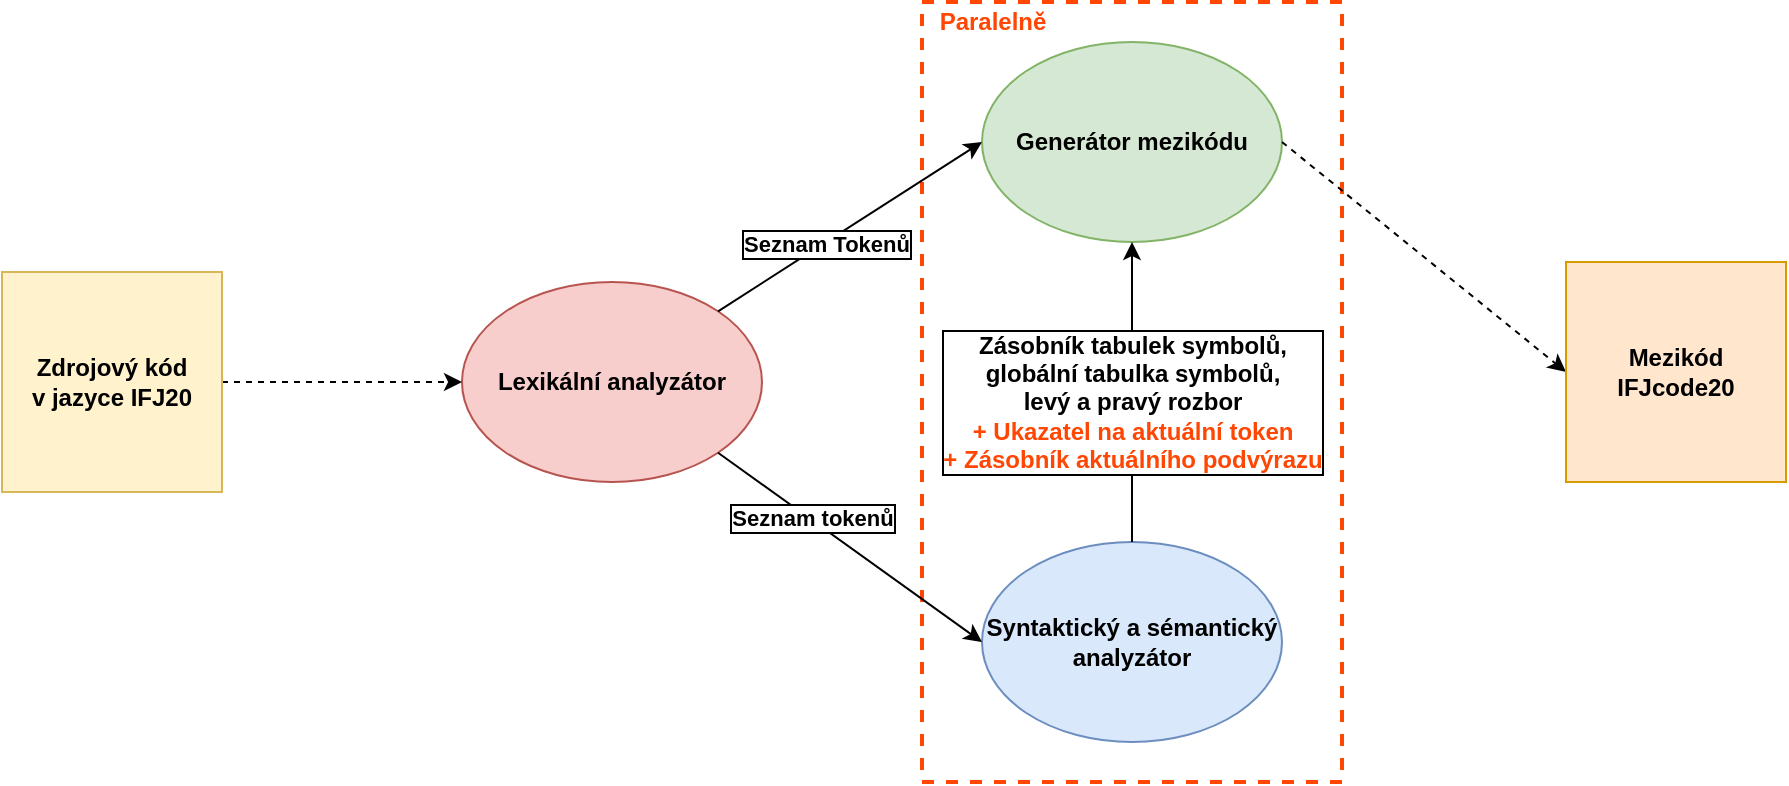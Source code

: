 
<mxfile version="13.9.9" type="device"><diagram name="Page-1" id="42789a77-a242-8287-6e28-9cd8cfd52e62"><mxGraphModel dx="907" dy="733" grid="1" gridSize="10" guides="1" tooltips="1" connect="1" arrows="1" fold="1" page="1" pageScale="1" pageWidth="1100" pageHeight="850" background="#ffffff" math="0" shadow="0"><root><mxCell id="0"/><mxCell id="1" parent="0"/><mxCell id="Zi-eaPmtJfhoFVerBt1e-1" value="" style="rounded=0;whiteSpace=wrap;html=1;fillColor=none;dashed=1;strokeColor=#FF4603;strokeWidth=2;" vertex="1" parent="1"><mxGeometry x="550" y="120" width="210" height="390" as="geometry"/></mxCell><mxCell id="mHzleoMN-szD74C60L6P-2" value="&lt;b&gt;Lexikální analyzátor&lt;/b&gt;" style="ellipse;whiteSpace=wrap;html=1;fillColor=#f8cecc;strokeColor=#b85450;labelBackgroundColor=none;labelBorderColor=none;spacing=2;strokeWidth=1;" parent="1" vertex="1"><mxGeometry x="320" y="260" width="150" height="100" as="geometry"/></mxCell><mxCell id="mHzleoMN-szD74C60L6P-3" value="&lt;b&gt;Syntaktický a sémantický&lt;br&gt;analyzátor&lt;br&gt;&lt;/b&gt;" style="ellipse;whiteSpace=wrap;html=1;fillColor=#dae8fc;strokeColor=#6c8ebf;" parent="1" vertex="1"><mxGeometry x="580" y="390" width="150" height="100" as="geometry"/></mxCell><mxCell id="mHzleoMN-szD74C60L6P-4" value="&lt;b&gt;Generátor mezikódu&lt;br&gt;&lt;/b&gt;" style="ellipse;whiteSpace=wrap;html=1;fillColor=#d5e8d4;strokeColor=#82b366;" parent="1" vertex="1"><mxGeometry x="580" y="140" width="150" height="100" as="geometry"/></mxCell><mxCell id="mHzleoMN-szD74C60L6P-6" value="" style="endArrow=classic;html=1;exitX=1;exitY=0.5;exitDx=0;exitDy=0;entryX=0;entryY=0.5;entryDx=0;entryDy=0;shadow=0;sketch=0;fillColor=#f5f5f5;dashed=1;" parent="1" source="mHzleoMN-szD74C60L6P-12" target="mHzleoMN-szD74C60L6P-2" edge="1"><mxGeometry width="50" height="50" relative="1" as="geometry"><mxPoint x="210" y="310" as="sourcePoint"/><mxPoint x="600" y="360" as="targetPoint"/></mxGeometry></mxCell><mxCell id="mHzleoMN-szD74C60L6P-7" value="" style="endArrow=classic;html=1;exitX=1;exitY=0;exitDx=0;exitDy=0;entryX=0;entryY=0.5;entryDx=0;entryDy=0;" parent="1" source="mHzleoMN-szD74C60L6P-2" target="mHzleoMN-szD74C60L6P-4" edge="1"><mxGeometry width="50" height="50" relative="1" as="geometry"><mxPoint x="550" y="410" as="sourcePoint"/><mxPoint x="600" y="360" as="targetPoint"/></mxGeometry></mxCell><mxCell id="mHzleoMN-szD74C60L6P-19" value="&lt;b&gt;Seznam Tokenů&lt;/b&gt;" style="edgeLabel;html=1;align=center;verticalAlign=middle;resizable=0;points=[];labelBorderColor=#000000;" parent="mHzleoMN-szD74C60L6P-7" vertex="1" connectable="0"><mxGeometry x="-0.236" y="2" relative="1" as="geometry"><mxPoint x="4" as="offset"/></mxGeometry></mxCell><mxCell id="mHzleoMN-szD74C60L6P-8" value="" style="endArrow=classic;html=1;exitX=1;exitY=1;exitDx=0;exitDy=0;entryX=0;entryY=0.5;entryDx=0;entryDy=0;" parent="1" source="mHzleoMN-szD74C60L6P-2" target="mHzleoMN-szD74C60L6P-3" edge="1"><mxGeometry width="50" height="50" relative="1" as="geometry"><mxPoint x="380.003" y="524.645" as="sourcePoint"/><mxPoint x="511.97" y="440" as="targetPoint"/></mxGeometry></mxCell><mxCell id="mHzleoMN-szD74C60L6P-20" value="&lt;b&gt;Seznam tokenů&lt;/b&gt;" style="edgeLabel;html=1;align=center;verticalAlign=middle;resizable=0;points=[];labelBorderColor=#000000;" parent="mHzleoMN-szD74C60L6P-8" vertex="1" connectable="0"><mxGeometry x="-0.598" y="-1" relative="1" as="geometry"><mxPoint x="21" y="13" as="offset"/></mxGeometry></mxCell><mxCell id="mHzleoMN-szD74C60L6P-9" value="" style="endArrow=classic;html=1;entryX=0;entryY=0.5;entryDx=0;entryDy=0;dashed=1;exitX=1;exitY=0.5;exitDx=0;exitDy=0;" parent="1" source="mHzleoMN-szD74C60L6P-4" target="mHzleoMN-szD74C60L6P-13" edge="1"><mxGeometry width="50" height="50" relative="1" as="geometry"><mxPoint x="458.033" y="284.645" as="sourcePoint"/><mxPoint x="851.967" y="284.645" as="targetPoint"/></mxGeometry></mxCell><mxCell id="mHzleoMN-szD74C60L6P-10" value="" style="endArrow=classic;html=1;exitX=0.5;exitY=0;exitDx=0;exitDy=0;entryX=0.5;entryY=1;entryDx=0;entryDy=0;" parent="1" source="mHzleoMN-szD74C60L6P-3" target="mHzleoMN-szD74C60L6P-4" edge="1"><mxGeometry width="50" height="50" relative="1" as="geometry"><mxPoint x="468.033" y="294.645" as="sourcePoint"/><mxPoint x="600" y="210" as="targetPoint"/></mxGeometry></mxCell><mxCell id="mHzleoMN-szD74C60L6P-18" value="&lt;span style=&quot;font-size: 12px ; font-weight: 700&quot;&gt;Zásobník tabulek symbolů,&lt;/span&gt;&lt;br style=&quot;font-size: 12px ; font-weight: 700&quot;&gt;&lt;span style=&quot;font-size: 12px ; font-weight: 700&quot;&gt;globální tabulka symbolů,&lt;/span&gt;&lt;br style=&quot;font-size: 12px ; font-weight: 700&quot;&gt;&lt;span style=&quot;font-size: 12px ; font-weight: 700&quot;&gt;levý a pravý rozbor&lt;br&gt;&lt;font color=&quot;#ff4603&quot;&gt;+ Ukazatel na aktuální token&lt;br&gt;+ Zásobník aktuálního podvýrazu&lt;/font&gt;&lt;br&gt;&lt;/span&gt;" style="edgeLabel;html=1;align=center;verticalAlign=middle;resizable=0;points=[];labelBackgroundColor=#ffffff;labelBorderColor=#000000;" parent="mHzleoMN-szD74C60L6P-10" vertex="1" connectable="0"><mxGeometry x="0.69" y="-1" relative="1" as="geometry"><mxPoint x="-1" y="56.67" as="offset"/></mxGeometry></mxCell><mxCell id="mHzleoMN-szD74C60L6P-12" value="Zdrojový kód&lt;br&gt;v jazyce IFJ20" style="whiteSpace=wrap;html=1;aspect=fixed;shadow=0;strokeColor=#d6b656;fontStyle=1;labelBackgroundColor=none;glass=0;fillColor=#fff2cc;" parent="1" vertex="1"><mxGeometry x="90" y="255" width="110" height="110" as="geometry"/></mxCell><mxCell id="mHzleoMN-szD74C60L6P-13" value="Mezikód&lt;br&gt;IFJcode20" style="whiteSpace=wrap;html=1;aspect=fixed;shadow=0;strokeColor=#d79b00;fontStyle=1;labelBackgroundColor=none;glass=0;fillColor=#ffe6cc;" parent="1" vertex="1"><mxGeometry x="872" y="250" width="110" height="110" as="geometry"/></mxCell><mxCell id="Zi-eaPmtJfhoFVerBt1e-2" value="&lt;font color=&quot;#ff4603&quot;&gt;&lt;b&gt;Paralelně&lt;/b&gt;&lt;/font&gt;" style="text;html=1;align=center;verticalAlign=middle;resizable=0;points=[];autosize=1;" vertex="1" parent="1"><mxGeometry x="550" y="120" width="70" height="20" as="geometry"/></mxCell></root></mxGraphModel></diagram></mxfile>

